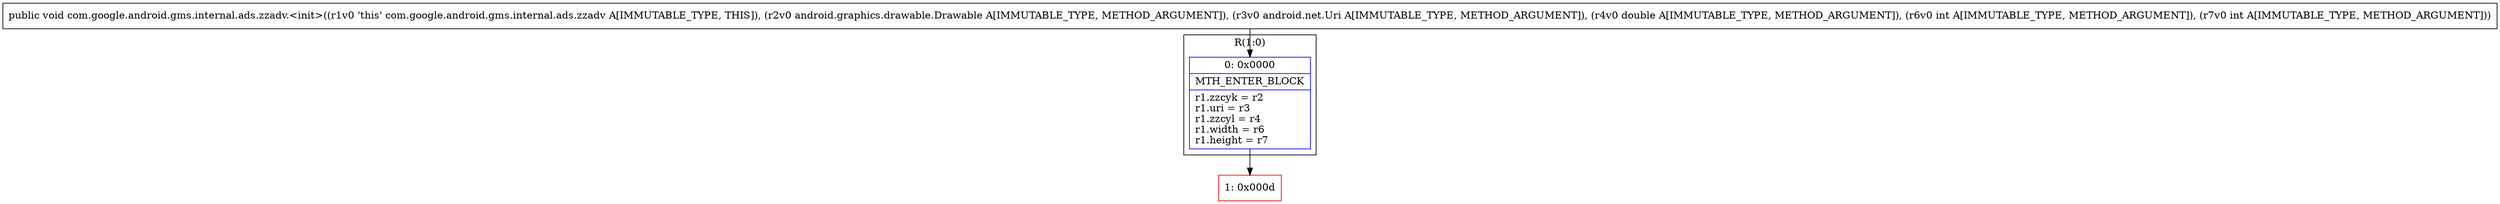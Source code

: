 digraph "CFG forcom.google.android.gms.internal.ads.zzadv.\<init\>(Landroid\/graphics\/drawable\/Drawable;Landroid\/net\/Uri;DII)V" {
subgraph cluster_Region_2106417009 {
label = "R(1:0)";
node [shape=record,color=blue];
Node_0 [shape=record,label="{0\:\ 0x0000|MTH_ENTER_BLOCK\l|r1.zzcyk = r2\lr1.uri = r3\lr1.zzcyl = r4\lr1.width = r6\lr1.height = r7\l}"];
}
Node_1 [shape=record,color=red,label="{1\:\ 0x000d}"];
MethodNode[shape=record,label="{public void com.google.android.gms.internal.ads.zzadv.\<init\>((r1v0 'this' com.google.android.gms.internal.ads.zzadv A[IMMUTABLE_TYPE, THIS]), (r2v0 android.graphics.drawable.Drawable A[IMMUTABLE_TYPE, METHOD_ARGUMENT]), (r3v0 android.net.Uri A[IMMUTABLE_TYPE, METHOD_ARGUMENT]), (r4v0 double A[IMMUTABLE_TYPE, METHOD_ARGUMENT]), (r6v0 int A[IMMUTABLE_TYPE, METHOD_ARGUMENT]), (r7v0 int A[IMMUTABLE_TYPE, METHOD_ARGUMENT])) }"];
MethodNode -> Node_0;
Node_0 -> Node_1;
}

